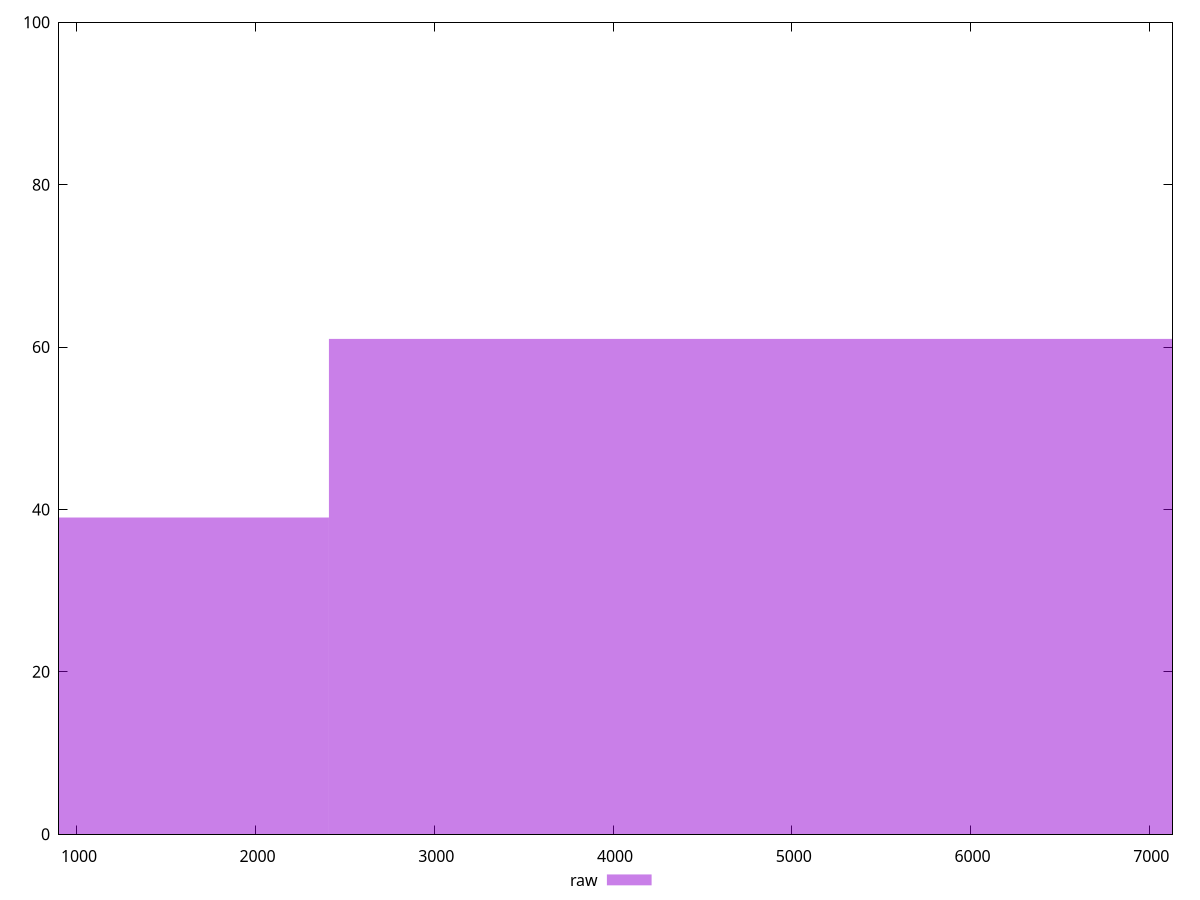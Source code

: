 reset

$raw <<EOF
4820.469608708309 61
0 39
EOF

set key outside below
set boxwidth 4820.469608708309
set xrange [900:7130]
set yrange [0:100]
set trange [0:100]
set style fill transparent solid 0.5 noborder
set terminal svg size 640, 490 enhanced background rgb 'white'
set output "report_00025_2021-02-22T21:38:55.199Z/unused-javascript/samples/pages/raw/histogram.svg"

plot $raw title "raw" with boxes

reset
